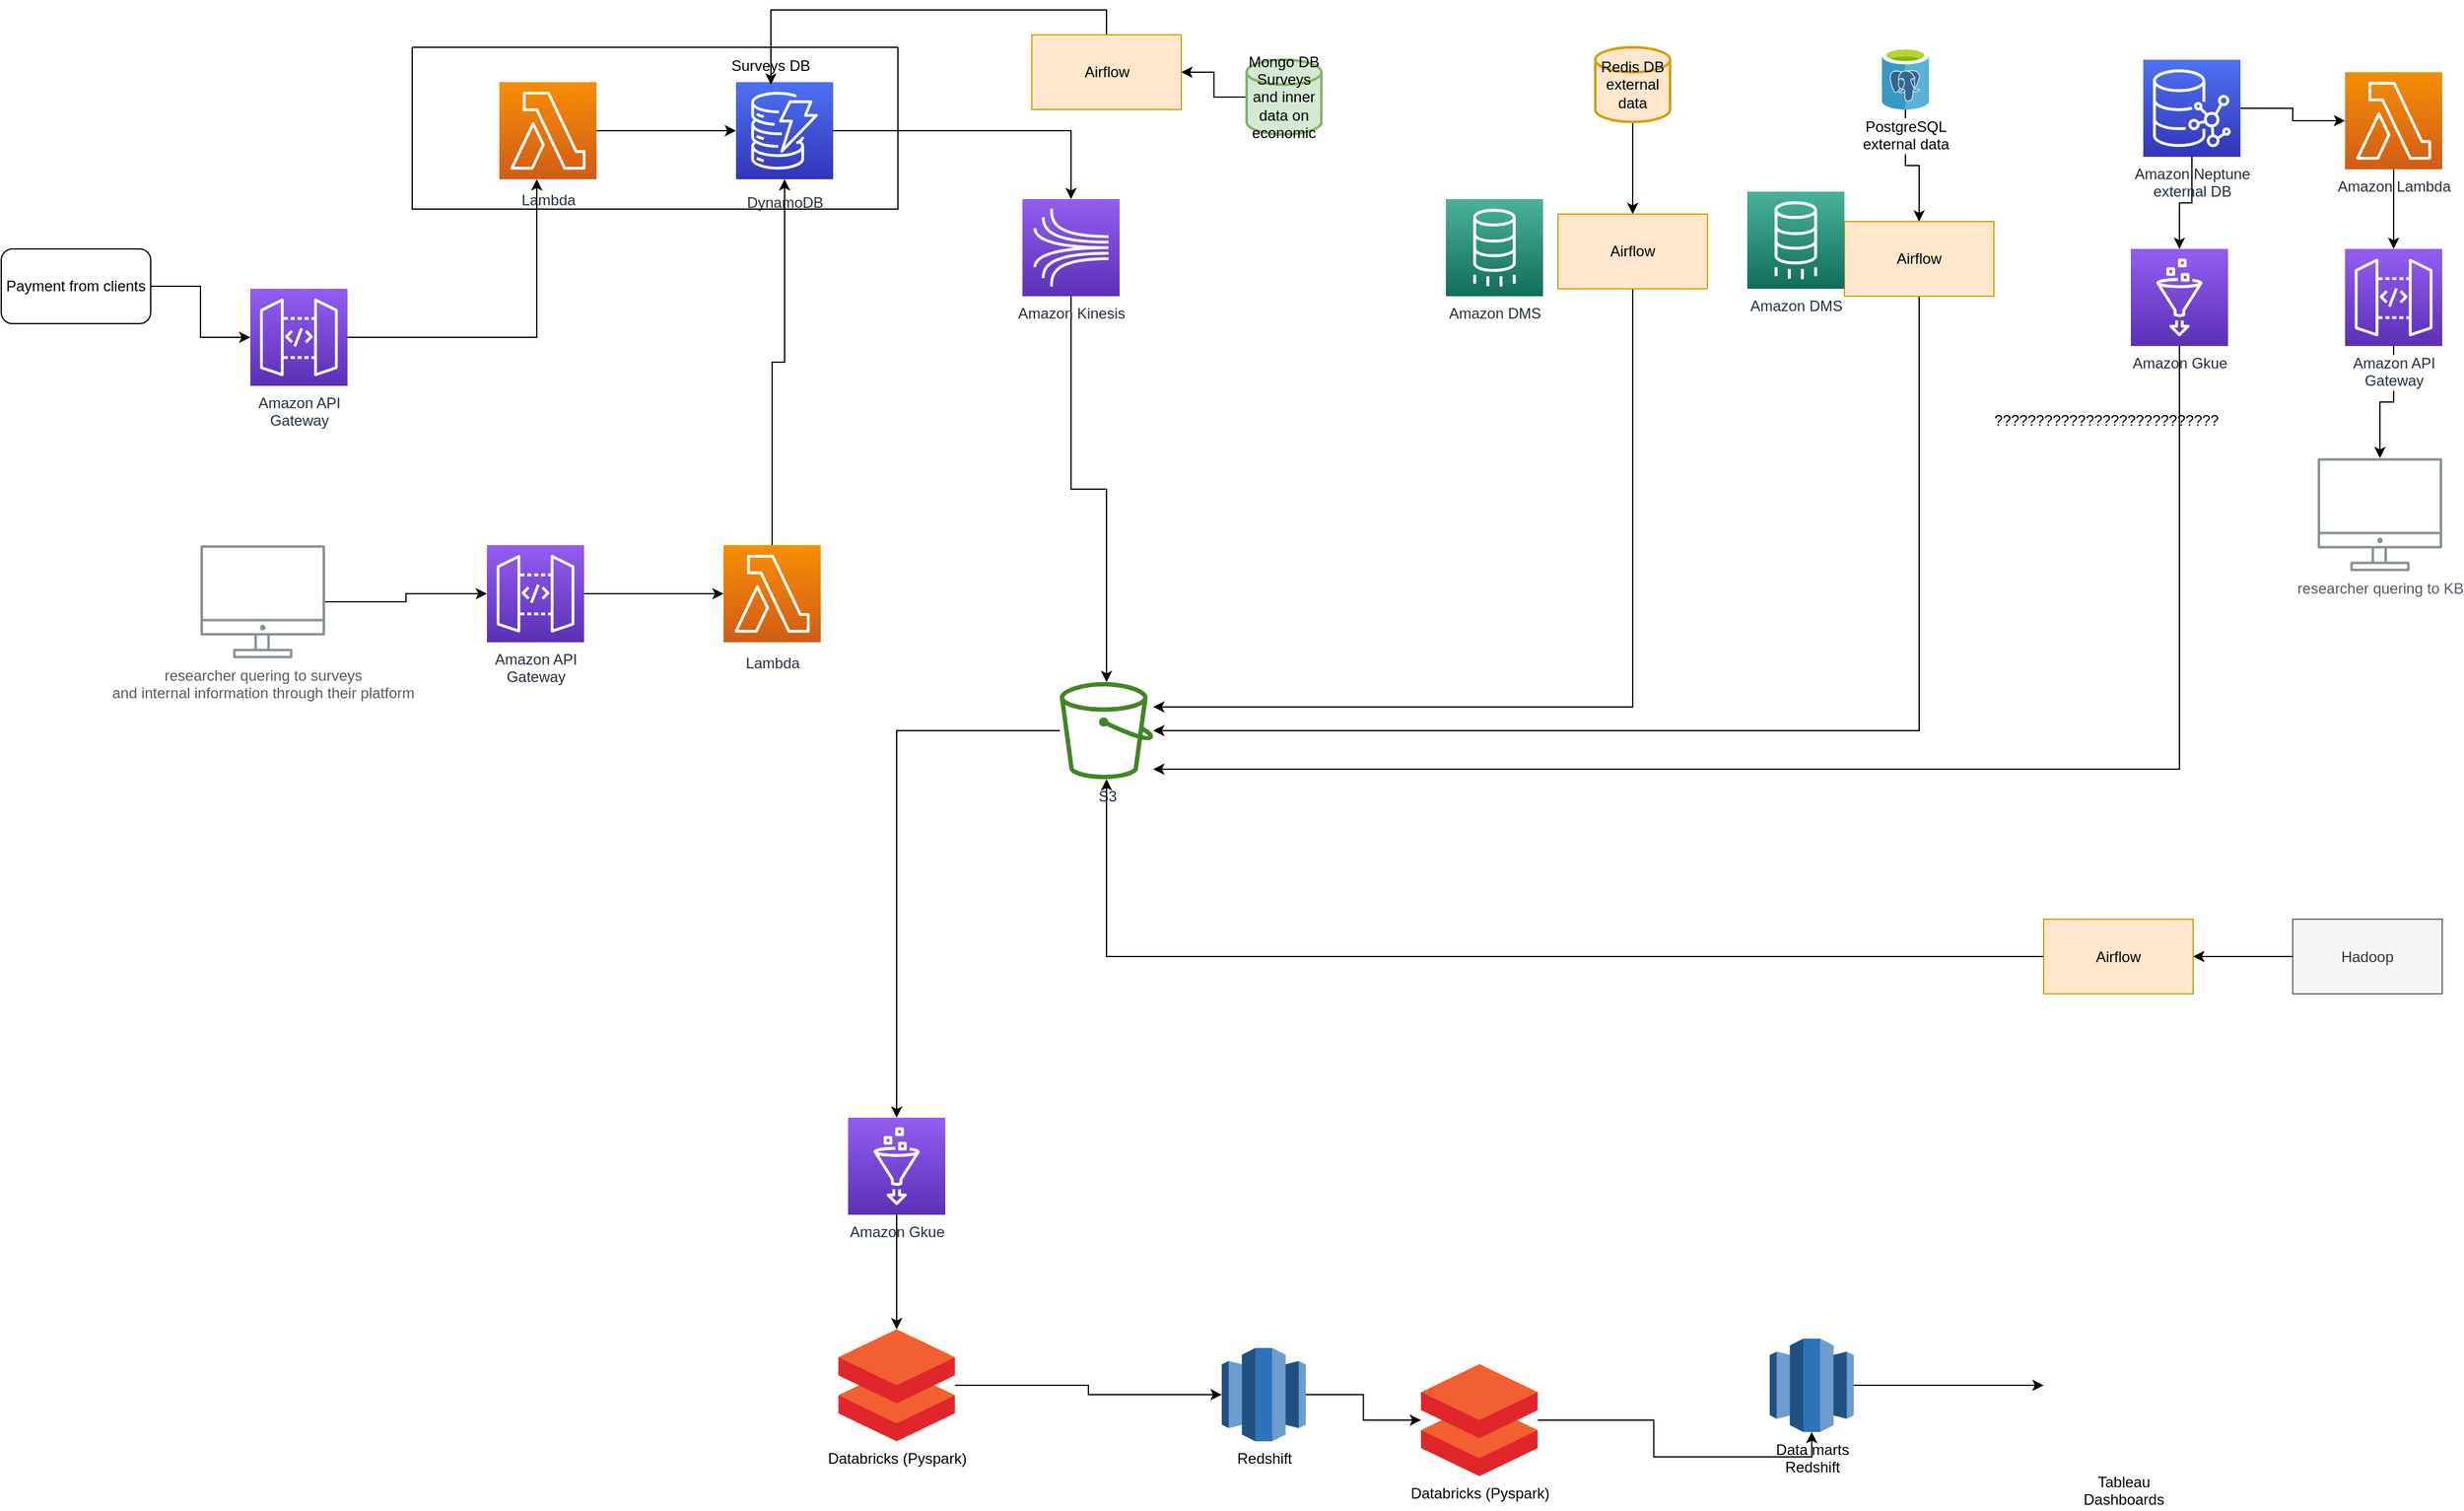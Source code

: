 <mxfile version="20.2.8" type="github">
  <diagram id="Ht1M8jgEwFfnCIfOTk4-" name="Page-1">
    <mxGraphModel dx="4340" dy="2250" grid="1" gridSize="10" guides="1" tooltips="1" connect="1" arrows="1" fold="1" page="1" pageScale="1" pageWidth="2336" pageHeight="1654" math="0" shadow="0">
      <root>
        <mxCell id="0" />
        <mxCell id="1" parent="0" />
        <mxCell id="UEzPUAAOIrF-is8g5C7q-109" value="researcher quering to KB" style="outlineConnect=0;gradientColor=none;fontColor=#545B64;strokeColor=none;fillColor=#879196;dashed=0;verticalLabelPosition=bottom;verticalAlign=top;align=center;html=1;fontSize=12;fontStyle=0;aspect=fixed;shape=mxgraph.aws4.illustration_desktop;pointerEvents=1;labelBackgroundColor=#ffffff;" parent="1" vertex="1">
          <mxGeometry x="2160" y="380" width="100" height="91" as="geometry" />
        </mxCell>
        <mxCell id="wqusIUZv3KyyTW2zH7Av-9" value="" style="edgeStyle=orthogonalEdgeStyle;rounded=0;orthogonalLoop=1;jettySize=auto;html=1;" edge="1" parent="1" source="wqusIUZv3KyyTW2zH7Av-10" target="wqusIUZv3KyyTW2zH7Av-11">
          <mxGeometry relative="1" as="geometry" />
        </mxCell>
        <mxCell id="wqusIUZv3KyyTW2zH7Av-10" value="Lambda" style="outlineConnect=0;fontColor=#232F3E;gradientColor=#F78E04;gradientDirection=north;fillColor=#D05C17;strokeColor=#ffffff;dashed=0;verticalLabelPosition=bottom;verticalAlign=top;align=center;html=1;fontSize=12;fontStyle=0;aspect=fixed;shape=mxgraph.aws4.resourceIcon;resIcon=mxgraph.aws4.lambda;labelBackgroundColor=#ffffff;spacingTop=3;" vertex="1" parent="1">
          <mxGeometry x="700" y="78" width="78" height="78" as="geometry" />
        </mxCell>
        <mxCell id="wqusIUZv3KyyTW2zH7Av-44" style="edgeStyle=orthogonalEdgeStyle;rounded=0;orthogonalLoop=1;jettySize=auto;html=1;entryX=0.5;entryY=0;entryDx=0;entryDy=0;entryPerimeter=0;" edge="1" parent="1" source="wqusIUZv3KyyTW2zH7Av-11" target="wqusIUZv3KyyTW2zH7Av-43">
          <mxGeometry relative="1" as="geometry" />
        </mxCell>
        <mxCell id="wqusIUZv3KyyTW2zH7Av-11" value="DynamoDB" style="outlineConnect=0;fontColor=#232F3E;gradientColor=#4D72F3;gradientDirection=north;fillColor=#3334B9;strokeColor=#ffffff;dashed=0;verticalLabelPosition=bottom;verticalAlign=top;align=center;html=1;fontSize=12;fontStyle=0;aspect=fixed;shape=mxgraph.aws4.resourceIcon;resIcon=mxgraph.aws4.dynamodb;labelBackgroundColor=#ffffff;spacingTop=5;" vertex="1" parent="1">
          <mxGeometry x="890.0" y="78" width="78" height="78" as="geometry" />
        </mxCell>
        <mxCell id="wqusIUZv3KyyTW2zH7Av-12" value="" style="swimlane;startSize=0;" vertex="1" parent="1">
          <mxGeometry x="630" y="50" width="390" height="130" as="geometry" />
        </mxCell>
        <mxCell id="wqusIUZv3KyyTW2zH7Av-19" value="Surveys DB" style="text;html=1;strokeColor=none;fillColor=none;align=center;verticalAlign=middle;whiteSpace=wrap;rounded=0;" vertex="1" parent="wqusIUZv3KyyTW2zH7Av-12">
          <mxGeometry x="238" width="100" height="30" as="geometry" />
        </mxCell>
        <mxCell id="wqusIUZv3KyyTW2zH7Av-13" style="edgeStyle=orthogonalEdgeStyle;rounded=0;orthogonalLoop=1;jettySize=auto;html=1;" edge="1" parent="1" source="wqusIUZv3KyyTW2zH7Av-14" target="wqusIUZv3KyyTW2zH7Av-16">
          <mxGeometry relative="1" as="geometry" />
        </mxCell>
        <mxCell id="wqusIUZv3KyyTW2zH7Av-14" value="Payment from clients" style="rounded=1;whiteSpace=wrap;html=1;fontColor=#000000;labelBackgroundColor=none;labelBorderColor=none;" vertex="1" parent="1">
          <mxGeometry x="300" y="212" width="120" height="60" as="geometry" />
        </mxCell>
        <mxCell id="wqusIUZv3KyyTW2zH7Av-15" style="edgeStyle=orthogonalEdgeStyle;rounded=0;orthogonalLoop=1;jettySize=auto;html=1;" edge="1" parent="1" source="wqusIUZv3KyyTW2zH7Av-16" target="wqusIUZv3KyyTW2zH7Av-10">
          <mxGeometry relative="1" as="geometry">
            <mxPoint x="889" y="352" as="targetPoint" />
            <Array as="points">
              <mxPoint x="730" y="283" />
            </Array>
          </mxGeometry>
        </mxCell>
        <mxCell id="wqusIUZv3KyyTW2zH7Av-16" value="Amazon API&lt;br&gt;Gateway&lt;br&gt;" style="outlineConnect=0;fontColor=#232F3E;gradientColor=#945DF2;gradientDirection=north;fillColor=#5A30B5;strokeColor=#ffffff;dashed=0;verticalLabelPosition=bottom;verticalAlign=top;align=center;html=1;fontSize=12;fontStyle=0;aspect=fixed;shape=mxgraph.aws4.resourceIcon;resIcon=mxgraph.aws4.api_gateway;labelBackgroundColor=#ffffff;" vertex="1" parent="1">
          <mxGeometry x="500" y="244" width="78" height="78" as="geometry" />
        </mxCell>
        <mxCell id="wqusIUZv3KyyTW2zH7Av-46" style="edgeStyle=orthogonalEdgeStyle;rounded=0;orthogonalLoop=1;jettySize=auto;html=1;" edge="1" parent="1" source="wqusIUZv3KyyTW2zH7Av-20" target="wqusIUZv3KyyTW2zH7Av-25">
          <mxGeometry relative="1" as="geometry" />
        </mxCell>
        <mxCell id="wqusIUZv3KyyTW2zH7Av-20" value="Mongo DB&lt;br&gt;Surveys and inner data on economic" style="strokeWidth=2;html=1;shape=mxgraph.flowchart.database;whiteSpace=wrap;fillColor=#d5e8d4;strokeColor=#82b366;" vertex="1" parent="1">
          <mxGeometry x="1300" y="60" width="60" height="60" as="geometry" />
        </mxCell>
        <mxCell id="wqusIUZv3KyyTW2zH7Av-49" value="" style="edgeStyle=orthogonalEdgeStyle;rounded=0;orthogonalLoop=1;jettySize=auto;html=1;" edge="1" parent="1" source="wqusIUZv3KyyTW2zH7Av-21" target="wqusIUZv3KyyTW2zH7Av-27">
          <mxGeometry relative="1" as="geometry" />
        </mxCell>
        <mxCell id="wqusIUZv3KyyTW2zH7Av-21" value="Redis DB&lt;br&gt;external data" style="strokeWidth=2;html=1;shape=mxgraph.flowchart.database;whiteSpace=wrap;fillColor=#ffe6cc;strokeColor=#d79b00;" vertex="1" parent="1">
          <mxGeometry x="1580" y="50" width="60" height="60" as="geometry" />
        </mxCell>
        <mxCell id="wqusIUZv3KyyTW2zH7Av-51" value="" style="edgeStyle=orthogonalEdgeStyle;rounded=0;orthogonalLoop=1;jettySize=auto;html=1;" edge="1" parent="1" source="wqusIUZv3KyyTW2zH7Av-23" target="wqusIUZv3KyyTW2zH7Av-28">
          <mxGeometry relative="1" as="geometry" />
        </mxCell>
        <mxCell id="wqusIUZv3KyyTW2zH7Av-23" value="PostgreSQL&lt;br&gt;external data" style="sketch=0;aspect=fixed;html=1;points=[];align=center;image;fontSize=12;image=img/lib/mscae/Azure_Database_for_PostgreSQL_servers.svg;" vertex="1" parent="1">
          <mxGeometry x="1810" y="50" width="38" height="50" as="geometry" />
        </mxCell>
        <mxCell id="wqusIUZv3KyyTW2zH7Av-53" value="" style="edgeStyle=orthogonalEdgeStyle;rounded=0;orthogonalLoop=1;jettySize=auto;html=1;" edge="1" parent="1" source="wqusIUZv3KyyTW2zH7Av-24" target="wqusIUZv3KyyTW2zH7Av-33">
          <mxGeometry relative="1" as="geometry" />
        </mxCell>
        <mxCell id="wqusIUZv3KyyTW2zH7Av-56" value="" style="edgeStyle=orthogonalEdgeStyle;rounded=0;orthogonalLoop=1;jettySize=auto;html=1;" edge="1" parent="1" source="wqusIUZv3KyyTW2zH7Av-24" target="wqusIUZv3KyyTW2zH7Av-35">
          <mxGeometry relative="1" as="geometry" />
        </mxCell>
        <mxCell id="wqusIUZv3KyyTW2zH7Av-24" value="Amazon Neptune&lt;br&gt;external DB" style="sketch=0;points=[[0,0,0],[0.25,0,0],[0.5,0,0],[0.75,0,0],[1,0,0],[0,1,0],[0.25,1,0],[0.5,1,0],[0.75,1,0],[1,1,0],[0,0.25,0],[0,0.5,0],[0,0.75,0],[1,0.25,0],[1,0.5,0],[1,0.75,0]];outlineConnect=0;fontColor=#232F3E;gradientColor=#4D72F3;gradientDirection=north;fillColor=#3334B9;strokeColor=#ffffff;dashed=0;verticalLabelPosition=bottom;verticalAlign=top;align=center;html=1;fontSize=12;fontStyle=0;aspect=fixed;shape=mxgraph.aws4.resourceIcon;resIcon=mxgraph.aws4.neptune;" vertex="1" parent="1">
          <mxGeometry x="2020" y="60" width="78" height="78" as="geometry" />
        </mxCell>
        <mxCell id="wqusIUZv3KyyTW2zH7Av-48" style="edgeStyle=orthogonalEdgeStyle;rounded=0;orthogonalLoop=1;jettySize=auto;html=1;entryX=0.5;entryY=1;entryDx=0;entryDy=0;" edge="1" parent="1" source="wqusIUZv3KyyTW2zH7Av-25" target="wqusIUZv3KyyTW2zH7Av-19">
          <mxGeometry relative="1" as="geometry">
            <Array as="points">
              <mxPoint x="1187" y="20" />
              <mxPoint x="918" y="20" />
            </Array>
          </mxGeometry>
        </mxCell>
        <mxCell id="wqusIUZv3KyyTW2zH7Av-25" value="Airflow" style="rounded=0;whiteSpace=wrap;html=1;fillColor=#ffe6cc;strokeColor=#d79b00;" vertex="1" parent="1">
          <mxGeometry x="1127.5" y="40" width="120" height="60" as="geometry" />
        </mxCell>
        <mxCell id="wqusIUZv3KyyTW2zH7Av-50" style="edgeStyle=orthogonalEdgeStyle;rounded=0;orthogonalLoop=1;jettySize=auto;html=1;" edge="1" parent="1" source="wqusIUZv3KyyTW2zH7Av-27" target="wqusIUZv3KyyTW2zH7Av-36">
          <mxGeometry relative="1" as="geometry">
            <Array as="points">
              <mxPoint x="1610" y="580" />
            </Array>
          </mxGeometry>
        </mxCell>
        <mxCell id="wqusIUZv3KyyTW2zH7Av-27" value="Airflow" style="rounded=0;whiteSpace=wrap;html=1;fillColor=#ffe6cc;strokeColor=#d79b00;" vertex="1" parent="1">
          <mxGeometry x="1550" y="184" width="120" height="60" as="geometry" />
        </mxCell>
        <mxCell id="wqusIUZv3KyyTW2zH7Av-52" style="edgeStyle=orthogonalEdgeStyle;rounded=0;orthogonalLoop=1;jettySize=auto;html=1;" edge="1" parent="1" source="wqusIUZv3KyyTW2zH7Av-28" target="wqusIUZv3KyyTW2zH7Av-36">
          <mxGeometry relative="1" as="geometry">
            <Array as="points">
              <mxPoint x="1840" y="599" />
            </Array>
          </mxGeometry>
        </mxCell>
        <mxCell id="wqusIUZv3KyyTW2zH7Av-28" value="Airflow" style="rounded=0;whiteSpace=wrap;html=1;fillColor=#ffe6cc;strokeColor=#d79b00;" vertex="1" parent="1">
          <mxGeometry x="1780" y="190" width="120" height="60" as="geometry" />
        </mxCell>
        <mxCell id="wqusIUZv3KyyTW2zH7Av-31" value="Amazon DMS" style="sketch=0;points=[[0,0,0],[0.25,0,0],[0.5,0,0],[0.75,0,0],[1,0,0],[0,1,0],[0.25,1,0],[0.5,1,0],[0.75,1,0],[1,1,0],[0,0.25,0],[0,0.5,0],[0,0.75,0],[1,0.25,0],[1,0.5,0],[1,0.75,0]];outlineConnect=0;fontColor=#232F3E;gradientColor=#4AB29A;gradientDirection=north;fillColor=#116D5B;strokeColor=#ffffff;dashed=0;verticalLabelPosition=bottom;verticalAlign=top;align=center;html=1;fontSize=12;fontStyle=0;aspect=fixed;shape=mxgraph.aws4.resourceIcon;resIcon=mxgraph.aws4.database_migration_service;" vertex="1" parent="1">
          <mxGeometry x="1460" y="172" width="78" height="78" as="geometry" />
        </mxCell>
        <mxCell id="wqusIUZv3KyyTW2zH7Av-32" value="Amazon DMS" style="sketch=0;points=[[0,0,0],[0.25,0,0],[0.5,0,0],[0.75,0,0],[1,0,0],[0,1,0],[0.25,1,0],[0.5,1,0],[0.75,1,0],[1,1,0],[0,0.25,0],[0,0.5,0],[0,0.75,0],[1,0.25,0],[1,0.5,0],[1,0.75,0]];outlineConnect=0;fontColor=#232F3E;gradientColor=#4AB29A;gradientDirection=north;fillColor=#116D5B;strokeColor=#ffffff;dashed=0;verticalLabelPosition=bottom;verticalAlign=top;align=center;html=1;fontSize=12;fontStyle=0;aspect=fixed;shape=mxgraph.aws4.resourceIcon;resIcon=mxgraph.aws4.database_migration_service;" vertex="1" parent="1">
          <mxGeometry x="1702" y="166" width="78" height="78" as="geometry" />
        </mxCell>
        <mxCell id="wqusIUZv3KyyTW2zH7Av-55" style="edgeStyle=orthogonalEdgeStyle;rounded=0;orthogonalLoop=1;jettySize=auto;html=1;" edge="1" parent="1" source="wqusIUZv3KyyTW2zH7Av-33" target="wqusIUZv3KyyTW2zH7Av-36">
          <mxGeometry relative="1" as="geometry">
            <Array as="points">
              <mxPoint x="2049" y="630" />
            </Array>
          </mxGeometry>
        </mxCell>
        <mxCell id="wqusIUZv3KyyTW2zH7Av-33" value="Amazon Gkue" style="sketch=0;points=[[0,0,0],[0.25,0,0],[0.5,0,0],[0.75,0,0],[1,0,0],[0,1,0],[0.25,1,0],[0.5,1,0],[0.75,1,0],[1,1,0],[0,0.25,0],[0,0.5,0],[0,0.75,0],[1,0.25,0],[1,0.5,0],[1,0.75,0]];outlineConnect=0;fontColor=#232F3E;gradientColor=#945DF2;gradientDirection=north;fillColor=#5A30B5;strokeColor=#ffffff;dashed=0;verticalLabelPosition=bottom;verticalAlign=top;align=center;html=1;fontSize=12;fontStyle=0;aspect=fixed;shape=mxgraph.aws4.resourceIcon;resIcon=mxgraph.aws4.glue;" vertex="1" parent="1">
          <mxGeometry x="2010" y="212" width="78" height="78" as="geometry" />
        </mxCell>
        <mxCell id="wqusIUZv3KyyTW2zH7Av-58" value="" style="edgeStyle=orthogonalEdgeStyle;rounded=0;orthogonalLoop=1;jettySize=auto;html=1;" edge="1" parent="1" source="wqusIUZv3KyyTW2zH7Av-34" target="UEzPUAAOIrF-is8g5C7q-109">
          <mxGeometry relative="1" as="geometry" />
        </mxCell>
        <mxCell id="wqusIUZv3KyyTW2zH7Av-34" value="Amazon API&lt;br&gt;Gateway&lt;br&gt;" style="outlineConnect=0;fontColor=#232F3E;gradientColor=#945DF2;gradientDirection=north;fillColor=#5A30B5;strokeColor=#ffffff;dashed=0;verticalLabelPosition=bottom;verticalAlign=top;align=center;html=1;fontSize=12;fontStyle=0;aspect=fixed;shape=mxgraph.aws4.resourceIcon;resIcon=mxgraph.aws4.api_gateway;labelBackgroundColor=#ffffff;" vertex="1" parent="1">
          <mxGeometry x="2182" y="212" width="78" height="78" as="geometry" />
        </mxCell>
        <mxCell id="wqusIUZv3KyyTW2zH7Av-57" value="" style="edgeStyle=orthogonalEdgeStyle;rounded=0;orthogonalLoop=1;jettySize=auto;html=1;" edge="1" parent="1" source="wqusIUZv3KyyTW2zH7Av-35" target="wqusIUZv3KyyTW2zH7Av-34">
          <mxGeometry relative="1" as="geometry" />
        </mxCell>
        <mxCell id="wqusIUZv3KyyTW2zH7Av-35" value="Amazon Lambda" style="sketch=0;points=[[0,0,0],[0.25,0,0],[0.5,0,0],[0.75,0,0],[1,0,0],[0,1,0],[0.25,1,0],[0.5,1,0],[0.75,1,0],[1,1,0],[0,0.25,0],[0,0.5,0],[0,0.75,0],[1,0.25,0],[1,0.5,0],[1,0.75,0]];outlineConnect=0;fontColor=#232F3E;gradientColor=#F78E04;gradientDirection=north;fillColor=#D05C17;strokeColor=#ffffff;dashed=0;verticalLabelPosition=bottom;verticalAlign=top;align=center;html=1;fontSize=12;fontStyle=0;aspect=fixed;shape=mxgraph.aws4.resourceIcon;resIcon=mxgraph.aws4.lambda;" vertex="1" parent="1">
          <mxGeometry x="2182" y="70" width="78" height="78" as="geometry" />
        </mxCell>
        <mxCell id="wqusIUZv3KyyTW2zH7Av-65" style="edgeStyle=orthogonalEdgeStyle;rounded=0;orthogonalLoop=1;jettySize=auto;html=1;entryX=0.5;entryY=0;entryDx=0;entryDy=0;entryPerimeter=0;" edge="1" parent="1" source="wqusIUZv3KyyTW2zH7Av-36" target="wqusIUZv3KyyTW2zH7Av-64">
          <mxGeometry relative="1" as="geometry" />
        </mxCell>
        <mxCell id="wqusIUZv3KyyTW2zH7Av-36" value="S3" style="sketch=0;outlineConnect=0;fontColor=#232F3E;gradientColor=none;fillColor=#3F8624;strokeColor=none;dashed=0;verticalLabelPosition=bottom;verticalAlign=top;align=center;html=1;fontSize=12;fontStyle=0;aspect=fixed;pointerEvents=1;shape=mxgraph.aws4.bucket;" vertex="1" parent="1">
          <mxGeometry x="1150" y="560" width="75" height="78" as="geometry" />
        </mxCell>
        <mxCell id="wqusIUZv3KyyTW2zH7Av-40" style="edgeStyle=orthogonalEdgeStyle;rounded=0;orthogonalLoop=1;jettySize=auto;html=1;" edge="1" parent="1" source="wqusIUZv3KyyTW2zH7Av-37" target="wqusIUZv3KyyTW2zH7Av-38">
          <mxGeometry relative="1" as="geometry" />
        </mxCell>
        <mxCell id="wqusIUZv3KyyTW2zH7Av-37" value="researcher quering to surveys&lt;br&gt;and internal information through their platform" style="outlineConnect=0;gradientColor=none;fontColor=#545B64;strokeColor=none;fillColor=#879196;dashed=0;verticalLabelPosition=bottom;verticalAlign=top;align=center;html=1;fontSize=12;fontStyle=0;aspect=fixed;shape=mxgraph.aws4.illustration_desktop;pointerEvents=1;labelBackgroundColor=#ffffff;" vertex="1" parent="1">
          <mxGeometry x="460" y="450" width="100" height="91" as="geometry" />
        </mxCell>
        <mxCell id="wqusIUZv3KyyTW2zH7Av-41" style="edgeStyle=orthogonalEdgeStyle;rounded=0;orthogonalLoop=1;jettySize=auto;html=1;" edge="1" parent="1" source="wqusIUZv3KyyTW2zH7Av-38" target="wqusIUZv3KyyTW2zH7Av-39">
          <mxGeometry relative="1" as="geometry" />
        </mxCell>
        <mxCell id="wqusIUZv3KyyTW2zH7Av-38" value="Amazon API&lt;br&gt;Gateway&lt;br&gt;" style="outlineConnect=0;fontColor=#232F3E;gradientColor=#945DF2;gradientDirection=north;fillColor=#5A30B5;strokeColor=#ffffff;dashed=0;verticalLabelPosition=bottom;verticalAlign=top;align=center;html=1;fontSize=12;fontStyle=0;aspect=fixed;shape=mxgraph.aws4.resourceIcon;resIcon=mxgraph.aws4.api_gateway;labelBackgroundColor=#ffffff;" vertex="1" parent="1">
          <mxGeometry x="690" y="450" width="78" height="78" as="geometry" />
        </mxCell>
        <mxCell id="wqusIUZv3KyyTW2zH7Av-42" style="edgeStyle=orthogonalEdgeStyle;rounded=0;orthogonalLoop=1;jettySize=auto;html=1;" edge="1" parent="1" source="wqusIUZv3KyyTW2zH7Av-39" target="wqusIUZv3KyyTW2zH7Av-11">
          <mxGeometry relative="1" as="geometry" />
        </mxCell>
        <mxCell id="wqusIUZv3KyyTW2zH7Av-39" value="Lambda" style="outlineConnect=0;fontColor=#232F3E;gradientColor=#F78E04;gradientDirection=north;fillColor=#D05C17;strokeColor=#ffffff;dashed=0;verticalLabelPosition=bottom;verticalAlign=top;align=center;html=1;fontSize=12;fontStyle=0;aspect=fixed;shape=mxgraph.aws4.resourceIcon;resIcon=mxgraph.aws4.lambda;labelBackgroundColor=#ffffff;spacingTop=3;" vertex="1" parent="1">
          <mxGeometry x="880" y="450" width="78" height="78" as="geometry" />
        </mxCell>
        <mxCell id="wqusIUZv3KyyTW2zH7Av-45" style="edgeStyle=orthogonalEdgeStyle;rounded=0;orthogonalLoop=1;jettySize=auto;html=1;" edge="1" parent="1" source="wqusIUZv3KyyTW2zH7Av-43" target="wqusIUZv3KyyTW2zH7Av-36">
          <mxGeometry relative="1" as="geometry" />
        </mxCell>
        <mxCell id="wqusIUZv3KyyTW2zH7Av-43" value="Amazon Kinesis" style="sketch=0;points=[[0,0,0],[0.25,0,0],[0.5,0,0],[0.75,0,0],[1,0,0],[0,1,0],[0.25,1,0],[0.5,1,0],[0.75,1,0],[1,1,0],[0,0.25,0],[0,0.5,0],[0,0.75,0],[1,0.25,0],[1,0.5,0],[1,0.75,0]];outlineConnect=0;fontColor=#232F3E;gradientColor=#945DF2;gradientDirection=north;fillColor=#5A30B5;strokeColor=#ffffff;dashed=0;verticalLabelPosition=bottom;verticalAlign=top;align=center;html=1;fontSize=12;fontStyle=0;aspect=fixed;shape=mxgraph.aws4.resourceIcon;resIcon=mxgraph.aws4.kinesis;" vertex="1" parent="1">
          <mxGeometry x="1120" y="172" width="78" height="78" as="geometry" />
        </mxCell>
        <mxCell id="wqusIUZv3KyyTW2zH7Av-54" value="???????????????????????????" style="text;html=1;align=center;verticalAlign=middle;resizable=0;points=[];autosize=1;strokeColor=none;fillColor=none;" vertex="1" parent="1">
          <mxGeometry x="1890" y="335" width="200" height="30" as="geometry" />
        </mxCell>
        <mxCell id="wqusIUZv3KyyTW2zH7Av-62" value="" style="edgeStyle=orthogonalEdgeStyle;rounded=0;orthogonalLoop=1;jettySize=auto;html=1;" edge="1" parent="1" source="wqusIUZv3KyyTW2zH7Av-60" target="wqusIUZv3KyyTW2zH7Av-61">
          <mxGeometry relative="1" as="geometry" />
        </mxCell>
        <mxCell id="wqusIUZv3KyyTW2zH7Av-60" value="Hadoop" style="rounded=0;whiteSpace=wrap;html=1;fillColor=#f5f5f5;fontColor=#333333;strokeColor=#666666;" vertex="1" parent="1">
          <mxGeometry x="2140" y="750.5" width="120" height="60" as="geometry" />
        </mxCell>
        <mxCell id="wqusIUZv3KyyTW2zH7Av-63" style="edgeStyle=orthogonalEdgeStyle;rounded=0;orthogonalLoop=1;jettySize=auto;html=1;" edge="1" parent="1" source="wqusIUZv3KyyTW2zH7Av-61" target="wqusIUZv3KyyTW2zH7Av-36">
          <mxGeometry relative="1" as="geometry" />
        </mxCell>
        <mxCell id="wqusIUZv3KyyTW2zH7Av-61" value="Airflow" style="rounded=0;whiteSpace=wrap;html=1;fillColor=#ffe6cc;strokeColor=#d79b00;" vertex="1" parent="1">
          <mxGeometry x="1940" y="750.5" width="120" height="60" as="geometry" />
        </mxCell>
        <mxCell id="wqusIUZv3KyyTW2zH7Av-69" style="edgeStyle=orthogonalEdgeStyle;rounded=0;orthogonalLoop=1;jettySize=auto;html=1;" edge="1" parent="1" source="wqusIUZv3KyyTW2zH7Av-64" target="wqusIUZv3KyyTW2zH7Av-66">
          <mxGeometry relative="1" as="geometry" />
        </mxCell>
        <mxCell id="wqusIUZv3KyyTW2zH7Av-64" value="Amazon Gkue" style="sketch=0;points=[[0,0,0],[0.25,0,0],[0.5,0,0],[0.75,0,0],[1,0,0],[0,1,0],[0.25,1,0],[0.5,1,0],[0.75,1,0],[1,1,0],[0,0.25,0],[0,0.5,0],[0,0.75,0],[1,0.25,0],[1,0.5,0],[1,0.75,0]];outlineConnect=0;fontColor=#232F3E;gradientColor=#945DF2;gradientDirection=north;fillColor=#5A30B5;strokeColor=#ffffff;dashed=0;verticalLabelPosition=bottom;verticalAlign=top;align=center;html=1;fontSize=12;fontStyle=0;aspect=fixed;shape=mxgraph.aws4.resourceIcon;resIcon=mxgraph.aws4.glue;" vertex="1" parent="1">
          <mxGeometry x="980" y="910" width="78" height="78" as="geometry" />
        </mxCell>
        <mxCell id="wqusIUZv3KyyTW2zH7Av-70" style="edgeStyle=orthogonalEdgeStyle;rounded=0;orthogonalLoop=1;jettySize=auto;html=1;" edge="1" parent="1" source="wqusIUZv3KyyTW2zH7Av-66" target="wqusIUZv3KyyTW2zH7Av-72">
          <mxGeometry relative="1" as="geometry">
            <mxPoint x="1240" y="1134" as="targetPoint" />
          </mxGeometry>
        </mxCell>
        <mxCell id="wqusIUZv3KyyTW2zH7Av-66" value="Databricks (Pyspark)" style="sketch=0;aspect=fixed;html=1;points=[];align=center;image;fontSize=12;image=img/lib/mscae/Databricks.svg;" vertex="1" parent="1">
          <mxGeometry x="972.12" y="1080" width="93.75" height="90" as="geometry" />
        </mxCell>
        <mxCell id="wqusIUZv3KyyTW2zH7Av-76" style="edgeStyle=orthogonalEdgeStyle;rounded=0;orthogonalLoop=1;jettySize=auto;html=1;entryX=0.5;entryY=1;entryDx=0;entryDy=0;entryPerimeter=0;" edge="1" parent="1" source="wqusIUZv3KyyTW2zH7Av-71" target="wqusIUZv3KyyTW2zH7Av-73">
          <mxGeometry relative="1" as="geometry" />
        </mxCell>
        <mxCell id="wqusIUZv3KyyTW2zH7Av-71" value="Databricks (Pyspark)" style="sketch=0;aspect=fixed;html=1;points=[];align=center;image;fontSize=12;image=img/lib/mscae/Databricks.svg;" vertex="1" parent="1">
          <mxGeometry x="1440" y="1108" width="93.75" height="90" as="geometry" />
        </mxCell>
        <mxCell id="wqusIUZv3KyyTW2zH7Av-75" style="edgeStyle=orthogonalEdgeStyle;rounded=0;orthogonalLoop=1;jettySize=auto;html=1;" edge="1" parent="1" source="wqusIUZv3KyyTW2zH7Av-72" target="wqusIUZv3KyyTW2zH7Av-71">
          <mxGeometry relative="1" as="geometry" />
        </mxCell>
        <mxCell id="wqusIUZv3KyyTW2zH7Av-72" value="Redshift" style="outlineConnect=0;dashed=0;verticalLabelPosition=bottom;verticalAlign=top;align=center;html=1;shape=mxgraph.aws3.redshift;fillColor=#2E73B8;gradientColor=none;" vertex="1" parent="1">
          <mxGeometry x="1280" y="1095" width="67.5" height="75" as="geometry" />
        </mxCell>
        <mxCell id="wqusIUZv3KyyTW2zH7Av-78" style="edgeStyle=orthogonalEdgeStyle;rounded=0;orthogonalLoop=1;jettySize=auto;html=1;" edge="1" parent="1" source="wqusIUZv3KyyTW2zH7Av-73" target="wqusIUZv3KyyTW2zH7Av-77">
          <mxGeometry relative="1" as="geometry" />
        </mxCell>
        <mxCell id="wqusIUZv3KyyTW2zH7Av-73" value="Data marts &lt;br&gt;Redshift" style="outlineConnect=0;dashed=0;verticalLabelPosition=bottom;verticalAlign=top;align=center;html=1;shape=mxgraph.aws3.redshift;fillColor=#2E73B8;gradientColor=none;" vertex="1" parent="1">
          <mxGeometry x="1720" y="1087.5" width="67.5" height="75" as="geometry" />
        </mxCell>
        <mxCell id="wqusIUZv3KyyTW2zH7Av-77" value="Tableau&lt;br&gt;Dashboards" style="shape=image;html=1;verticalAlign=top;verticalLabelPosition=bottom;labelBackgroundColor=#ffffff;imageAspect=0;aspect=fixed;image=https://cdn1.iconfinder.com/data/icons/ionicons-fill-vol-2/512/logo-tableau-128.png" vertex="1" parent="1">
          <mxGeometry x="1940" y="1061" width="128" height="128" as="geometry" />
        </mxCell>
      </root>
    </mxGraphModel>
  </diagram>
</mxfile>
